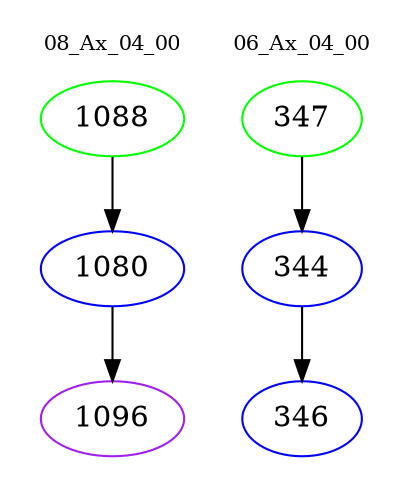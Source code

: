 digraph{
subgraph cluster_0 {
color = white
label = "08_Ax_04_00";
fontsize=10;
T0_1088 [label="1088", color="green"]
T0_1088 -> T0_1080 [color="black"]
T0_1080 [label="1080", color="blue"]
T0_1080 -> T0_1096 [color="black"]
T0_1096 [label="1096", color="purple"]
}
subgraph cluster_1 {
color = white
label = "06_Ax_04_00";
fontsize=10;
T1_347 [label="347", color="green"]
T1_347 -> T1_344 [color="black"]
T1_344 [label="344", color="blue"]
T1_344 -> T1_346 [color="black"]
T1_346 [label="346", color="blue"]
}
}

